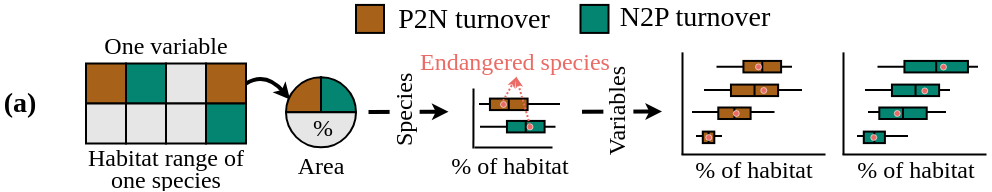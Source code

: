 <mxfile version="26.2.15">
  <diagram name="Page-1" id="c7558073-3199-34d8-9f00-42111426c3f3">
    <mxGraphModel dx="1198" dy="839" grid="1" gridSize="10" guides="1" tooltips="1" connect="1" arrows="1" fold="1" page="1" pageScale="1" pageWidth="826" pageHeight="1169" background="none" math="0" shadow="0">
      <root>
        <mxCell id="0" />
        <mxCell id="1" parent="0" />
        <mxCell id="JVSTVVGn9j7_Rl-9eGPp-84" value="" style="endArrow=none;html=1;rounded=0;" parent="1" edge="1">
          <mxGeometry width="50" height="50" relative="1" as="geometry">
            <mxPoint x="389.5" y="141.0" as="sourcePoint" />
            <mxPoint x="430" y="141" as="targetPoint" />
          </mxGeometry>
        </mxCell>
        <mxCell id="t9Jcl4g-q7xanhM5zm8e-96" value="" style="whiteSpace=wrap;html=1;aspect=fixed;fillColor=light-dark(#a76119, #272727);fontFamily=Merriweather;" parent="1" vertex="1">
          <mxGeometry x="193" y="120.75" width="20" height="20" as="geometry" />
        </mxCell>
        <mxCell id="t9Jcl4g-q7xanhM5zm8e-97" value="" style="whiteSpace=wrap;html=1;aspect=fixed;fillColor=#038571;fontFamily=Merriweather;" parent="1" vertex="1">
          <mxGeometry x="213" y="120.75" width="20" height="20" as="geometry" />
        </mxCell>
        <mxCell id="t9Jcl4g-q7xanhM5zm8e-98" value="" style="whiteSpace=wrap;html=1;aspect=fixed;fillColor=#E6E6E6;fontFamily=Merriweather;" parent="1" vertex="1">
          <mxGeometry x="233" y="120.75" width="20" height="20" as="geometry" />
        </mxCell>
        <mxCell id="t9Jcl4g-q7xanhM5zm8e-99" value="" style="whiteSpace=wrap;html=1;aspect=fixed;fillColor=#A76119;fontFamily=Merriweather;" parent="1" vertex="1">
          <mxGeometry x="253" y="120.75" width="20" height="20" as="geometry" />
        </mxCell>
        <mxCell id="t9Jcl4g-q7xanhM5zm8e-101" value="" style="whiteSpace=wrap;html=1;aspect=fixed;fillColor=#E6E6E6;fontFamily=Merriweather;" parent="1" vertex="1">
          <mxGeometry x="193" y="140.75" width="20" height="20" as="geometry" />
        </mxCell>
        <mxCell id="t9Jcl4g-q7xanhM5zm8e-102" value="" style="whiteSpace=wrap;html=1;aspect=fixed;fillColor=#E6E6E6;fontFamily=Merriweather;" parent="1" vertex="1">
          <mxGeometry x="213" y="140.75" width="20" height="20" as="geometry" />
        </mxCell>
        <mxCell id="t9Jcl4g-q7xanhM5zm8e-103" value="" style="whiteSpace=wrap;html=1;aspect=fixed;fillColor=#E6E6E6;fontFamily=Merriweather;" parent="1" vertex="1">
          <mxGeometry x="233" y="140.75" width="20" height="20" as="geometry" />
        </mxCell>
        <mxCell id="t9Jcl4g-q7xanhM5zm8e-104" value="" style="whiteSpace=wrap;html=1;aspect=fixed;fillColor=#038571;fontFamily=Merriweather;" parent="1" vertex="1">
          <mxGeometry x="253" y="140.75" width="20" height="20" as="geometry" />
        </mxCell>
        <mxCell id="t9Jcl4g-q7xanhM5zm8e-111" value="" style="whiteSpace=wrap;html=1;aspect=fixed;fillColor=light-dark(#a76119, #272727);fontFamily=Merriweather;" parent="1" vertex="1">
          <mxGeometry x="328" y="91.46" width="14" height="14" as="geometry" />
        </mxCell>
        <mxCell id="t9Jcl4g-q7xanhM5zm8e-112" value="" style="whiteSpace=wrap;html=1;aspect=fixed;fillColor=#038571;fontFamily=Merriweather;" parent="1" vertex="1">
          <mxGeometry x="440.25" y="91.46" width="14" height="14" as="geometry" />
        </mxCell>
        <mxCell id="t9Jcl4g-q7xanhM5zm8e-113" value="P2N turnover" style="text;html=1;align=center;verticalAlign=middle;whiteSpace=wrap;rounded=0;fontFamily=Merriweather;fontSize=14;" parent="1" vertex="1">
          <mxGeometry x="344.39" y="95.46" width="85.61" height="8" as="geometry" />
        </mxCell>
        <mxCell id="t9Jcl4g-q7xanhM5zm8e-114" value="N2P turnover" style="text;html=1;align=center;verticalAlign=middle;whiteSpace=wrap;rounded=0;fontFamily=Merriweather;fontSize=14;" parent="1" vertex="1">
          <mxGeometry x="454.53" y="94.46" width="84.61" height="8" as="geometry" />
        </mxCell>
        <mxCell id="t9Jcl4g-q7xanhM5zm8e-116" value="&lt;div style=&quot;line-height: 90%;&quot;&gt;Habitat range of one species&lt;/div&gt;" style="text;align=center;verticalAlign=middle;rounded=0;fontFamily=Merriweather;spacing=2;horizontal=1;whiteSpace=wrap;html=1;imageHeight=24;imageWidth=24;strokeOpacity=100;arcSize=12;" parent="1" vertex="1">
          <mxGeometry x="193" y="161.75" width="80" height="22" as="geometry" />
        </mxCell>
        <mxCell id="t9Jcl4g-q7xanhM5zm8e-122" value="" style="endArrow=none;html=1;rounded=0;" parent="1" edge="1">
          <mxGeometry width="50" height="50" relative="1" as="geometry">
            <mxPoint x="387.25" y="162.75" as="sourcePoint" />
            <mxPoint x="426.25" y="162.75" as="targetPoint" />
          </mxGeometry>
        </mxCell>
        <mxCell id="t9Jcl4g-q7xanhM5zm8e-123" value="" style="endArrow=none;html=1;rounded=0;exitX=0.231;exitY=-0.23;exitDx=0;exitDy=0;exitPerimeter=0;" parent="1" source="t9Jcl4g-q7xanhM5zm8e-137" edge="1">
          <mxGeometry width="50" height="50" relative="1" as="geometry">
            <mxPoint x="386.75" y="156.88" as="sourcePoint" />
            <mxPoint x="386.75" y="133.25" as="targetPoint" />
          </mxGeometry>
        </mxCell>
        <mxCell id="t9Jcl4g-q7xanhM5zm8e-125" value="" style="rounded=0;whiteSpace=wrap;html=1;spacing=2;fillColor=light-dark(#A76119,#272727);strokeColor=default;rotation=90;" parent="1" vertex="1">
          <mxGeometry x="401.51" y="131.75" width="5.75" height="18.83" as="geometry" />
        </mxCell>
        <mxCell id="t9Jcl4g-q7xanhM5zm8e-137" value="% of habitat" style="text;html=1;align=center;verticalAlign=middle;whiteSpace=wrap;rounded=0;fontFamily=Merriweather;rotation=0;" parent="1" vertex="1">
          <mxGeometry x="371.51" y="166" width="65.75" height="12" as="geometry" />
        </mxCell>
        <mxCell id="t9Jcl4g-q7xanhM5zm8e-147" value="" style="verticalLabelPosition=bottom;verticalAlign=top;html=1;shape=mxgraph.basic.pie;startAngle=0.75;endAngle=0;fillColor=#A76119;strokeWidth=1;" parent="1" vertex="1">
          <mxGeometry x="293" y="127.68" width="35" height="35" as="geometry" />
        </mxCell>
        <mxCell id="t9Jcl4g-q7xanhM5zm8e-148" value="" style="verticalLabelPosition=bottom;verticalAlign=top;html=1;shape=mxgraph.basic.pie;startAngle=0;endAngle=0.25;fillColor=#038571;strokeWidth=1;" parent="1" vertex="1">
          <mxGeometry x="293" y="127.68" width="35" height="35" as="geometry" />
        </mxCell>
        <mxCell id="t9Jcl4g-q7xanhM5zm8e-149" value="" style="verticalLabelPosition=bottom;verticalAlign=top;html=1;shape=mxgraph.basic.pie;startAngle=0.25;endAngle=0.75;fillColor=#E6E6E6;strokeWidth=1;" parent="1" vertex="1">
          <mxGeometry x="293" y="127.68" width="35" height="35" as="geometry" />
        </mxCell>
        <mxCell id="t9Jcl4g-q7xanhM5zm8e-151" value="%" style="text;html=1;align=center;verticalAlign=middle;whiteSpace=wrap;rounded=0;fontFamily=Merriweather;" parent="1" vertex="1">
          <mxGeometry x="295" y="147.18" width="33" height="12" as="geometry" />
        </mxCell>
        <mxCell id="t9Jcl4g-q7xanhM5zm8e-153" value="" style="endArrow=classic;html=1;rounded=0;strokeWidth=2;endSize=2;startSize=2;" parent="1" edge="1">
          <mxGeometry width="50" height="50" relative="1" as="geometry">
            <mxPoint x="441" y="144.85" as="sourcePoint" />
            <mxPoint x="481" y="144.76" as="targetPoint" />
          </mxGeometry>
        </mxCell>
        <mxCell id="t9Jcl4g-q7xanhM5zm8e-154" value="&lt;font style=&quot;font-size: 12px;&quot; face=&quot;Merriweather&quot;&gt;Variables&lt;/font&gt;" style="edgeLabel;html=1;align=center;verticalAlign=middle;resizable=0;points=[];rotation=-90;" parent="t9Jcl4g-q7xanhM5zm8e-153" vertex="1" connectable="0">
          <mxGeometry x="-0.204" y="-1" relative="1" as="geometry">
            <mxPoint x="1" y="-1" as="offset" />
          </mxGeometry>
        </mxCell>
        <mxCell id="t9Jcl4g-q7xanhM5zm8e-157" value="" style="curved=1;endArrow=classic;html=1;rounded=0;endSize=2;startSize=2;strokeWidth=2;entryX=0.058;entryY=0.318;entryDx=0;entryDy=0;entryPerimeter=0;exitX=1;exitY=0.5;exitDx=0;exitDy=0;" parent="1" source="t9Jcl4g-q7xanhM5zm8e-99" target="t9Jcl4g-q7xanhM5zm8e-147" edge="1">
          <mxGeometry width="50" height="50" relative="1" as="geometry">
            <mxPoint x="273" y="125.75" as="sourcePoint" />
            <mxPoint x="302.94" y="129.5" as="targetPoint" />
            <Array as="points">
              <mxPoint x="283" y="124.75" />
            </Array>
          </mxGeometry>
        </mxCell>
        <mxCell id="t9Jcl4g-q7xanhM5zm8e-161" value="&lt;div style=&quot;line-height: 90%;&quot;&gt;Endangered species&lt;/div&gt;" style="text;html=1;align=left;verticalAlign=middle;whiteSpace=wrap;rounded=0;fontFamily=Merriweather;fontColor=#EA6B66;" parent="1" vertex="1">
          <mxGeometry x="358.32" y="112.92" width="99.68" height="14.75" as="geometry" />
        </mxCell>
        <mxCell id="t9Jcl4g-q7xanhM5zm8e-163" value="" style="endArrow=none;html=1;rounded=0;" parent="1" edge="1">
          <mxGeometry width="50" height="50" relative="1" as="geometry">
            <mxPoint x="491.25" y="166.37" as="sourcePoint" />
            <mxPoint x="491.25" y="115.19" as="targetPoint" />
          </mxGeometry>
        </mxCell>
        <mxCell id="t9Jcl4g-q7xanhM5zm8e-174" value="" style="endArrow=none;html=1;rounded=0;exitX=0;exitY=0;exitDx=0;exitDy=0;" parent="1" edge="1">
          <mxGeometry width="50" height="50" relative="1" as="geometry">
            <mxPoint x="490.75" y="166.19" as="sourcePoint" />
            <mxPoint x="562.75" y="166.19" as="targetPoint" />
          </mxGeometry>
        </mxCell>
        <mxCell id="evcmtG2pBrmlfLZdstya-1" value="Area" style="text;html=1;align=center;verticalAlign=middle;whiteSpace=wrap;rounded=0;fontFamily=Merriweather;" parent="1" vertex="1">
          <mxGeometry x="296.25" y="165.75" width="28.5" height="12" as="geometry" />
        </mxCell>
        <mxCell id="JVSTVVGn9j7_Rl-9eGPp-77" value="" style="endArrow=classic;html=1;rounded=0;strokeWidth=2;endSize=2;startSize=2;" parent="1" edge="1">
          <mxGeometry width="50" height="50" relative="1" as="geometry">
            <mxPoint x="334.25" y="144.98" as="sourcePoint" />
            <mxPoint x="374.25" y="144.89" as="targetPoint" />
          </mxGeometry>
        </mxCell>
        <mxCell id="JVSTVVGn9j7_Rl-9eGPp-78" value="&lt;font style=&quot;font-size: 12px;&quot; face=&quot;Merriweather&quot;&gt;Species&lt;/font&gt;" style="edgeLabel;html=1;align=center;verticalAlign=middle;resizable=0;points=[];rotation=-90;" parent="JVSTVVGn9j7_Rl-9eGPp-77" vertex="1" connectable="0">
          <mxGeometry x="-0.204" y="-1" relative="1" as="geometry">
            <mxPoint x="1" y="-1" as="offset" />
          </mxGeometry>
        </mxCell>
        <mxCell id="JVSTVVGn9j7_Rl-9eGPp-82" value="One variable" style="text;html=1;align=center;verticalAlign=middle;whiteSpace=wrap;rounded=0;fontFamily=Merriweather;" parent="1" vertex="1">
          <mxGeometry x="199.19" y="106.46" width="67.62" height="12" as="geometry" />
        </mxCell>
        <mxCell id="JVSTVVGn9j7_Rl-9eGPp-85" value="" style="endArrow=none;html=1;rounded=0;entryX=0;entryY=0.5;entryDx=0;entryDy=0;exitX=1;exitY=0.5;exitDx=0;exitDy=0;" parent="1" source="t9Jcl4g-q7xanhM5zm8e-125" target="t9Jcl4g-q7xanhM5zm8e-125" edge="1">
          <mxGeometry width="50" height="50" relative="1" as="geometry">
            <mxPoint x="398.38" y="170.75" as="sourcePoint" />
            <mxPoint x="398.38" y="130.32" as="targetPoint" />
          </mxGeometry>
        </mxCell>
        <mxCell id="JVSTVVGn9j7_Rl-9eGPp-87" value="" style="endArrow=none;html=1;rounded=0;" parent="1" edge="1">
          <mxGeometry width="50" height="50" relative="1" as="geometry">
            <mxPoint x="390" y="152.33" as="sourcePoint" />
            <mxPoint x="427.75" y="152.33" as="targetPoint" />
          </mxGeometry>
        </mxCell>
        <mxCell id="JVSTVVGn9j7_Rl-9eGPp-88" value="" style="rounded=0;whiteSpace=wrap;html=1;spacing=2;fillColor=light-dark(#038571,#272727);strokeColor=default;rotation=90;" parent="1" vertex="1">
          <mxGeometry x="410.01" y="142.92" width="5.75" height="18.83" as="geometry" />
        </mxCell>
        <mxCell id="JVSTVVGn9j7_Rl-9eGPp-89" value="" style="endArrow=none;html=1;rounded=0;entryX=0;entryY=0.5;entryDx=0;entryDy=0;exitX=1;exitY=0.5;exitDx=0;exitDy=0;" parent="1" source="JVSTVVGn9j7_Rl-9eGPp-88" target="JVSTVVGn9j7_Rl-9eGPp-88" edge="1">
          <mxGeometry width="50" height="50" relative="1" as="geometry">
            <mxPoint x="406.88" y="181.92" as="sourcePoint" />
            <mxPoint x="406.88" y="141.49" as="targetPoint" />
          </mxGeometry>
        </mxCell>
        <mxCell id="JVSTVVGn9j7_Rl-9eGPp-91" value="" style="ellipse;whiteSpace=wrap;html=1;aspect=fixed;strokeColor=#FFFFFF;fillColor=#EA6B66;strokeWidth=0.3;fontColor=#EA6B66;" parent="1" vertex="1">
          <mxGeometry x="400" y="139.5" width="3" height="3" as="geometry" />
        </mxCell>
        <mxCell id="JVSTVVGn9j7_Rl-9eGPp-92" value="" style="ellipse;whiteSpace=wrap;html=1;aspect=fixed;strokeColor=#FFFFFF;fillColor=#EA6B66;strokeWidth=0.3;fontColor=#EA6B66;" parent="1" vertex="1">
          <mxGeometry x="413.25" y="150.7" width="3" height="3" as="geometry" />
        </mxCell>
        <mxCell id="JVSTVVGn9j7_Rl-9eGPp-98" value="% of habitat" style="text;html=1;align=center;verticalAlign=middle;whiteSpace=wrap;rounded=0;fontFamily=Merriweather;rotation=0;" parent="1" vertex="1">
          <mxGeometry x="494.25" y="168.19" width="65.75" height="12" as="geometry" />
        </mxCell>
        <mxCell id="JVSTVVGn9j7_Rl-9eGPp-100" value="" style="endArrow=classicThin;html=1;rounded=0;entryX=0.5;entryY=1;entryDx=0;entryDy=0;exitX=0.5;exitY=0;exitDx=0;exitDy=0;endSize=2;startSize=2;endFill=0;dashed=1;dashPattern=1 1;strokeColor=#EA6B66;" parent="1" source="JVSTVVGn9j7_Rl-9eGPp-91" target="t9Jcl4g-q7xanhM5zm8e-161" edge="1">
          <mxGeometry width="50" height="50" relative="1" as="geometry">
            <mxPoint x="390" y="180" as="sourcePoint" />
            <mxPoint x="440" y="130" as="targetPoint" />
          </mxGeometry>
        </mxCell>
        <mxCell id="JVSTVVGn9j7_Rl-9eGPp-103" value="" style="endArrow=none;html=1;rounded=0;" parent="1" edge="1">
          <mxGeometry width="50" height="50" relative="1" as="geometry">
            <mxPoint x="508.25" y="122.33" as="sourcePoint" />
            <mxPoint x="546" y="122.33" as="targetPoint" />
          </mxGeometry>
        </mxCell>
        <mxCell id="JVSTVVGn9j7_Rl-9eGPp-104" value="" style="rounded=0;whiteSpace=wrap;html=1;spacing=2;fillColor=light-dark(#A76119,#272727);strokeColor=default;rotation=90;" parent="1" vertex="1">
          <mxGeometry x="528.26" y="112.92" width="5.75" height="18.83" as="geometry" />
        </mxCell>
        <mxCell id="JVSTVVGn9j7_Rl-9eGPp-105" value="" style="endArrow=none;html=1;rounded=0;entryX=0;entryY=0.5;entryDx=0;entryDy=0;exitX=1;exitY=0.5;exitDx=0;exitDy=0;" parent="1" source="JVSTVVGn9j7_Rl-9eGPp-104" target="JVSTVVGn9j7_Rl-9eGPp-104" edge="1">
          <mxGeometry width="50" height="50" relative="1" as="geometry">
            <mxPoint x="525.13" y="151.92" as="sourcePoint" />
            <mxPoint x="525.13" y="111.49" as="targetPoint" />
          </mxGeometry>
        </mxCell>
        <mxCell id="JVSTVVGn9j7_Rl-9eGPp-106" value="" style="ellipse;whiteSpace=wrap;html=1;aspect=fixed;strokeColor=#FFFFFF;fillColor=#EA6B66;strokeWidth=0.3;fontColor=#EA6B66;" parent="1" vertex="1">
          <mxGeometry x="527.5" y="120.7" width="3" height="3" as="geometry" />
        </mxCell>
        <mxCell id="JVSTVVGn9j7_Rl-9eGPp-107" value="" style="endArrow=none;html=1;rounded=0;" parent="1" edge="1">
          <mxGeometry width="50" height="50" relative="1" as="geometry">
            <mxPoint x="502" y="134.0" as="sourcePoint" />
            <mxPoint x="551" y="134" as="targetPoint" />
          </mxGeometry>
        </mxCell>
        <mxCell id="JVSTVVGn9j7_Rl-9eGPp-108" value="" style="rounded=0;whiteSpace=wrap;html=1;spacing=2;fillColor=light-dark(#A76119,#272727);strokeColor=default;rotation=90;" parent="1" vertex="1">
          <mxGeometry x="524.39" y="122.38" width="5.75" height="23.58" as="geometry" />
        </mxCell>
        <mxCell id="JVSTVVGn9j7_Rl-9eGPp-109" value="" style="endArrow=none;html=1;rounded=0;entryX=0;entryY=0.5;entryDx=0;entryDy=0;exitX=1;exitY=0.5;exitDx=0;exitDy=0;" parent="1" source="JVSTVVGn9j7_Rl-9eGPp-108" target="JVSTVVGn9j7_Rl-9eGPp-108" edge="1">
          <mxGeometry width="50" height="50" relative="1" as="geometry">
            <mxPoint x="518.88" y="163.75" as="sourcePoint" />
            <mxPoint x="518.88" y="123.32" as="targetPoint" />
          </mxGeometry>
        </mxCell>
        <mxCell id="JVSTVVGn9j7_Rl-9eGPp-110" value="" style="ellipse;whiteSpace=wrap;html=1;aspect=fixed;strokeColor=#FFFFFF;fillColor=#EA6B66;strokeWidth=0.3;fontColor=#EA6B66;" parent="1" vertex="1">
          <mxGeometry x="530.14" y="132.5" width="3" height="3" as="geometry" />
        </mxCell>
        <mxCell id="JVSTVVGn9j7_Rl-9eGPp-111" value="" style="endArrow=none;html=1;rounded=0;" parent="1" edge="1">
          <mxGeometry width="50" height="50" relative="1" as="geometry">
            <mxPoint x="496" y="145" as="sourcePoint" />
            <mxPoint x="537.25" y="145" as="targetPoint" />
          </mxGeometry>
        </mxCell>
        <mxCell id="JVSTVVGn9j7_Rl-9eGPp-112" value="" style="rounded=0;whiteSpace=wrap;html=1;spacing=2;fillColor=light-dark(#A76119,#272727);strokeColor=default;rotation=90;" parent="1" vertex="1">
          <mxGeometry x="514.35" y="137.55" width="5.75" height="16.16" as="geometry" />
        </mxCell>
        <mxCell id="JVSTVVGn9j7_Rl-9eGPp-113" value="" style="endArrow=none;html=1;rounded=0;entryX=0;entryY=0.5;entryDx=0;entryDy=0;exitX=1;exitY=0.5;exitDx=0;exitDy=0;" parent="1" source="JVSTVVGn9j7_Rl-9eGPp-112" target="JVSTVVGn9j7_Rl-9eGPp-112" edge="1">
          <mxGeometry width="50" height="50" relative="1" as="geometry">
            <mxPoint x="505.13" y="175.21" as="sourcePoint" />
            <mxPoint x="505.13" y="134.78" as="targetPoint" />
          </mxGeometry>
        </mxCell>
        <mxCell id="JVSTVVGn9j7_Rl-9eGPp-114" value="" style="ellipse;whiteSpace=wrap;html=1;aspect=fixed;strokeColor=#FFFFFF;fillColor=#EA6B66;strokeWidth=0.3;fontColor=#EA6B66;" parent="1" vertex="1">
          <mxGeometry x="516.39" y="144.0" width="3" height="3" as="geometry" />
        </mxCell>
        <mxCell id="JVSTVVGn9j7_Rl-9eGPp-115" value="" style="endArrow=none;html=1;rounded=0;" parent="1" edge="1">
          <mxGeometry width="50" height="50" relative="1" as="geometry">
            <mxPoint x="498" y="157" as="sourcePoint" />
            <mxPoint x="511" y="157" as="targetPoint" />
          </mxGeometry>
        </mxCell>
        <mxCell id="JVSTVVGn9j7_Rl-9eGPp-116" value="" style="rounded=0;whiteSpace=wrap;html=1;spacing=2;fillColor=light-dark(#A76119,#272727);strokeColor=default;rotation=90;" parent="1" vertex="1">
          <mxGeometry x="501.4" y="154.8" width="5.75" height="5.75" as="geometry" />
        </mxCell>
        <mxCell id="JVSTVVGn9j7_Rl-9eGPp-117" value="" style="endArrow=none;html=1;rounded=0;entryX=0;entryY=0.5;entryDx=0;entryDy=0;exitX=1;exitY=0.5;exitDx=0;exitDy=0;" parent="1" source="JVSTVVGn9j7_Rl-9eGPp-116" target="JVSTVVGn9j7_Rl-9eGPp-116" edge="1">
          <mxGeometry width="50" height="50" relative="1" as="geometry">
            <mxPoint x="497.38" y="187.25" as="sourcePoint" />
            <mxPoint x="497.38" y="146.82" as="targetPoint" />
          </mxGeometry>
        </mxCell>
        <mxCell id="JVSTVVGn9j7_Rl-9eGPp-118" value="" style="ellipse;whiteSpace=wrap;html=1;aspect=fixed;strokeColor=#FFFFFF;fillColor=#EA6B66;strokeWidth=0.3;fontColor=#EA6B66;" parent="1" vertex="1">
          <mxGeometry x="502.64" y="156" width="3" height="3" as="geometry" />
        </mxCell>
        <mxCell id="JVSTVVGn9j7_Rl-9eGPp-120" value="" style="endArrow=none;html=1;rounded=0;" parent="1" edge="1">
          <mxGeometry width="50" height="50" relative="1" as="geometry">
            <mxPoint x="571.75" y="166.37" as="sourcePoint" />
            <mxPoint x="571.75" y="115.19" as="targetPoint" />
          </mxGeometry>
        </mxCell>
        <mxCell id="JVSTVVGn9j7_Rl-9eGPp-122" value="" style="endArrow=none;html=1;rounded=0;exitX=0;exitY=0;exitDx=0;exitDy=0;" parent="1" edge="1">
          <mxGeometry width="50" height="50" relative="1" as="geometry">
            <mxPoint x="571.25" y="166.19" as="sourcePoint" />
            <mxPoint x="643.25" y="166.19" as="targetPoint" />
          </mxGeometry>
        </mxCell>
        <mxCell id="JVSTVVGn9j7_Rl-9eGPp-123" value="% of habitat" style="text;html=1;align=center;verticalAlign=middle;whiteSpace=wrap;rounded=0;fontFamily=Merriweather;rotation=0;" parent="1" vertex="1">
          <mxGeometry x="574.75" y="168.19" width="65.75" height="12" as="geometry" />
        </mxCell>
        <mxCell id="JVSTVVGn9j7_Rl-9eGPp-124" value="" style="endArrow=none;html=1;rounded=0;" parent="1" edge="1">
          <mxGeometry width="50" height="50" relative="1" as="geometry">
            <mxPoint x="588.75" y="122.33" as="sourcePoint" />
            <mxPoint x="639" y="122.33" as="targetPoint" />
          </mxGeometry>
        </mxCell>
        <mxCell id="JVSTVVGn9j7_Rl-9eGPp-125" value="" style="rounded=0;whiteSpace=wrap;html=1;spacing=2;fillColor=light-dark(#038571,#272727);strokeColor=default;rotation=90;" parent="1" vertex="1">
          <mxGeometry x="615.22" y="106.46" width="5.75" height="31.75" as="geometry" />
        </mxCell>
        <mxCell id="JVSTVVGn9j7_Rl-9eGPp-126" value="" style="endArrow=none;html=1;rounded=0;entryX=0;entryY=0.5;entryDx=0;entryDy=0;exitX=1;exitY=0.5;exitDx=0;exitDy=0;" parent="1" source="JVSTVVGn9j7_Rl-9eGPp-125" target="JVSTVVGn9j7_Rl-9eGPp-125" edge="1">
          <mxGeometry width="50" height="50" relative="1" as="geometry">
            <mxPoint x="605.63" y="151.92" as="sourcePoint" />
            <mxPoint x="605.63" y="111.49" as="targetPoint" />
          </mxGeometry>
        </mxCell>
        <mxCell id="JVSTVVGn9j7_Rl-9eGPp-127" value="" style="ellipse;whiteSpace=wrap;html=1;aspect=fixed;strokeColor=#FFFFFF;fillColor=#EA6B66;strokeWidth=0.3;fontColor=#EA6B66;" parent="1" vertex="1">
          <mxGeometry x="620" y="120.8" width="3" height="3" as="geometry" />
        </mxCell>
        <mxCell id="JVSTVVGn9j7_Rl-9eGPp-128" value="" style="endArrow=none;html=1;rounded=0;" parent="1" edge="1">
          <mxGeometry width="50" height="50" relative="1" as="geometry">
            <mxPoint x="582.5" y="134.0" as="sourcePoint" />
            <mxPoint x="625" y="134" as="targetPoint" />
          </mxGeometry>
        </mxCell>
        <mxCell id="JVSTVVGn9j7_Rl-9eGPp-129" value="" style="rounded=0;whiteSpace=wrap;html=1;spacing=2;fillColor=light-dark(#038571,#272727);strokeColor=default;rotation=90;" parent="1" vertex="1">
          <mxGeometry x="604.89" y="122.38" width="5.75" height="23.58" as="geometry" />
        </mxCell>
        <mxCell id="JVSTVVGn9j7_Rl-9eGPp-130" value="" style="endArrow=none;html=1;rounded=0;entryX=0;entryY=0.5;entryDx=0;entryDy=0;exitX=1;exitY=0.5;exitDx=0;exitDy=0;" parent="1" source="JVSTVVGn9j7_Rl-9eGPp-129" target="JVSTVVGn9j7_Rl-9eGPp-129" edge="1">
          <mxGeometry width="50" height="50" relative="1" as="geometry">
            <mxPoint x="599.38" y="163.75" as="sourcePoint" />
            <mxPoint x="599.38" y="123.32" as="targetPoint" />
          </mxGeometry>
        </mxCell>
        <mxCell id="JVSTVVGn9j7_Rl-9eGPp-131" value="" style="ellipse;whiteSpace=wrap;html=1;aspect=fixed;strokeColor=#FFFFFF;fillColor=#EA6B66;strokeWidth=0.3;fontColor=#EA6B66;" parent="1" vertex="1">
          <mxGeometry x="610.64" y="132.7" width="3" height="3" as="geometry" />
        </mxCell>
        <mxCell id="JVSTVVGn9j7_Rl-9eGPp-132" value="" style="endArrow=none;html=1;rounded=0;" parent="1" edge="1">
          <mxGeometry width="50" height="50" relative="1" as="geometry">
            <mxPoint x="584" y="145" as="sourcePoint" />
            <mxPoint x="623" y="145" as="targetPoint" />
          </mxGeometry>
        </mxCell>
        <mxCell id="JVSTVVGn9j7_Rl-9eGPp-133" value="" style="rounded=0;whiteSpace=wrap;html=1;spacing=2;fillColor=light-dark(#038571,#272727);strokeColor=default;rotation=90;" parent="1" vertex="1">
          <mxGeometry x="598.63" y="133.77" width="5.75" height="23.71" as="geometry" />
        </mxCell>
        <mxCell id="JVSTVVGn9j7_Rl-9eGPp-134" value="" style="endArrow=none;html=1;rounded=0;entryX=0;entryY=0.5;entryDx=0;entryDy=0;exitX=1;exitY=0.5;exitDx=0;exitDy=0;" parent="1" source="JVSTVVGn9j7_Rl-9eGPp-133" target="JVSTVVGn9j7_Rl-9eGPp-133" edge="1">
          <mxGeometry width="50" height="50" relative="1" as="geometry">
            <mxPoint x="585.63" y="175.21" as="sourcePoint" />
            <mxPoint x="585.63" y="134.78" as="targetPoint" />
          </mxGeometry>
        </mxCell>
        <mxCell id="JVSTVVGn9j7_Rl-9eGPp-135" value="" style="ellipse;whiteSpace=wrap;html=1;aspect=fixed;strokeColor=#FFFFFF;fillColor=#EA6B66;strokeWidth=0.3;fontColor=#EA6B66;" parent="1" vertex="1">
          <mxGeometry x="596.89" y="144.0" width="3" height="3" as="geometry" />
        </mxCell>
        <mxCell id="JVSTVVGn9j7_Rl-9eGPp-136" value="" style="endArrow=none;html=1;rounded=0;" parent="1" edge="1">
          <mxGeometry width="50" height="50" relative="1" as="geometry">
            <mxPoint x="578.5" y="157" as="sourcePoint" />
            <mxPoint x="604" y="157" as="targetPoint" />
          </mxGeometry>
        </mxCell>
        <mxCell id="JVSTVVGn9j7_Rl-9eGPp-137" value="" style="rounded=0;whiteSpace=wrap;html=1;spacing=2;fillColor=light-dark(#038571,#272727);strokeColor=default;rotation=90;" parent="1" vertex="1">
          <mxGeometry x="584.3" y="152.4" width="5.75" height="10.55" as="geometry" />
        </mxCell>
        <mxCell id="JVSTVVGn9j7_Rl-9eGPp-138" value="" style="endArrow=none;html=1;rounded=0;entryX=0;entryY=0.5;entryDx=0;entryDy=0;exitX=1;exitY=0.5;exitDx=0;exitDy=0;" parent="1" source="JVSTVVGn9j7_Rl-9eGPp-137" target="JVSTVVGn9j7_Rl-9eGPp-137" edge="1">
          <mxGeometry width="50" height="50" relative="1" as="geometry">
            <mxPoint x="577.88" y="187.25" as="sourcePoint" />
            <mxPoint x="577.88" y="146.82" as="targetPoint" />
          </mxGeometry>
        </mxCell>
        <mxCell id="JVSTVVGn9j7_Rl-9eGPp-139" value="" style="ellipse;whiteSpace=wrap;html=1;aspect=fixed;strokeColor=#FFFFFF;fillColor=#EA6B66;strokeWidth=0.3;fontColor=#EA6B66;" parent="1" vertex="1">
          <mxGeometry x="585.14" y="156" width="3" height="3" as="geometry" />
        </mxCell>
        <mxCell id="DlZ0v2EsHJOyFGuvfPoe-151" value="(a)" style="text;html=1;align=center;verticalAlign=middle;whiteSpace=wrap;rounded=0;fontFamily=Merriweather;spacing=0;fontStyle=1;fontSize=14;" parent="1" vertex="1">
          <mxGeometry x="150" y="131.75" width="20" height="18" as="geometry" />
        </mxCell>
        <mxCell id="ivieuPq2knwxXdDO1lVb-80" value="" style="endArrow=classicThin;html=1;rounded=0;entryX=0.5;entryY=1;entryDx=0;entryDy=0;exitX=0.334;exitY=0.391;exitDx=0;exitDy=0;endSize=2;startSize=2;endFill=0;dashed=1;dashPattern=1 1;strokeColor=#EA6B66;exitPerimeter=0;" edge="1" parent="1" source="JVSTVVGn9j7_Rl-9eGPp-88" target="t9Jcl4g-q7xanhM5zm8e-161">
          <mxGeometry width="50" height="50" relative="1" as="geometry">
            <mxPoint x="419" y="150" as="sourcePoint" />
            <mxPoint x="418" y="138" as="targetPoint" />
          </mxGeometry>
        </mxCell>
      </root>
    </mxGraphModel>
  </diagram>
</mxfile>
